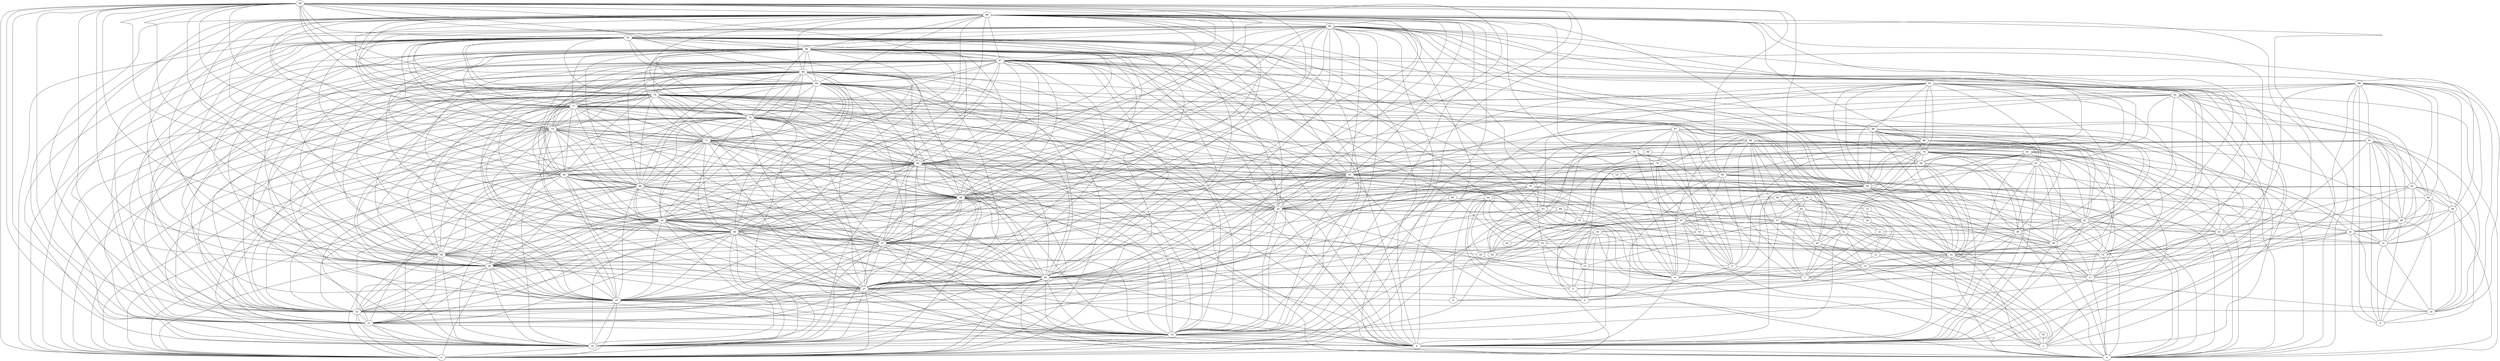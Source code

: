 digraph "sensornet-topology" {
label = "";
rankdir="BT";"0"->"10" [arrowhead = "both"] 
"0"->"15" [arrowhead = "both"] 
"0"->"21" [arrowhead = "both"] 
"0"->"23" [arrowhead = "both"] 
"0"->"25" [arrowhead = "both"] 
"0"->"27" [arrowhead = "both"] 
"0"->"28" [arrowhead = "both"] 
"0"->"30" [arrowhead = "both"] 
"0"->"36" [arrowhead = "both"] 
"0"->"40" [arrowhead = "both"] 
"0"->"42" [arrowhead = "both"] 
"0"->"46" [arrowhead = "both"] 
"0"->"49" [arrowhead = "both"] 
"0"->"60" [arrowhead = "both"] 
"0"->"65" [arrowhead = "both"] 
"0"->"67" [arrowhead = "both"] 
"0"->"71" [arrowhead = "both"] 
"0"->"73" [arrowhead = "both"] 
"0"->"75" [arrowhead = "both"] 
"0"->"77" [arrowhead = "both"] 
"0"->"78" [arrowhead = "both"] 
"0"->"79" [arrowhead = "both"] 
"0"->"80" [arrowhead = "both"] 
"0"->"86" [arrowhead = "both"] 
"0"->"90" [arrowhead = "both"] 
"0"->"92" [arrowhead = "both"] 
"0"->"93" [arrowhead = "both"] 
"0"->"96" [arrowhead = "both"] 
"0"->"99" [arrowhead = "both"] 
"1"->"7" [arrowhead = "both"] 
"1"->"12" [arrowhead = "both"] 
"1"->"13" [arrowhead = "both"] 
"1"->"15" [arrowhead = "both"] 
"1"->"33" [arrowhead = "both"] 
"1"->"44" [arrowhead = "both"] 
"1"->"50" [arrowhead = "both"] 
"1"->"57" [arrowhead = "both"] 
"1"->"62" [arrowhead = "both"] 
"1"->"63" [arrowhead = "both"] 
"1"->"80" [arrowhead = "both"] 
"1"->"86" [arrowhead = "both"] 
"1"->"94" [arrowhead = "both"] 
"2"->"3" [arrowhead = "both"] 
"2"->"14" [arrowhead = "both"] 
"2"->"17" [arrowhead = "both"] 
"2"->"19" [arrowhead = "both"] 
"2"->"28" [arrowhead = "both"] 
"2"->"53" [arrowhead = "both"] 
"2"->"55" [arrowhead = "both"] 
"2"->"64" [arrowhead = "both"] 
"2"->"69" [arrowhead = "both"] 
"3"->"7" [arrowhead = "both"] 
"3"->"14" [arrowhead = "both"] 
"3"->"29" [arrowhead = "both"] 
"3"->"47" [arrowhead = "both"] 
"3"->"52" [arrowhead = "both"] 
"3"->"64" [arrowhead = "both"] 
"3"->"68" [arrowhead = "both"] 
"4"->"5" [arrowhead = "both"] 
"4"->"11" [arrowhead = "both"] 
"4"->"19" [arrowhead = "both"] 
"4"->"24" [arrowhead = "both"] 
"4"->"28" [arrowhead = "both"] 
"4"->"32" [arrowhead = "both"] 
"4"->"38" [arrowhead = "both"] 
"4"->"39" [arrowhead = "both"] 
"4"->"42" [arrowhead = "both"] 
"4"->"43" [arrowhead = "both"] 
"4"->"45" [arrowhead = "both"] 
"4"->"46" [arrowhead = "both"] 
"4"->"53" [arrowhead = "both"] 
"4"->"55" [arrowhead = "both"] 
"4"->"59" [arrowhead = "both"] 
"4"->"61" [arrowhead = "both"] 
"4"->"65" [arrowhead = "both"] 
"4"->"69" [arrowhead = "both"] 
"4"->"72" [arrowhead = "both"] 
"4"->"74" [arrowhead = "both"] 
"4"->"78" [arrowhead = "both"] 
"4"->"82" [arrowhead = "both"] 
"4"->"88" [arrowhead = "both"] 
"4"->"89" [arrowhead = "both"] 
"4"->"93" [arrowhead = "both"] 
"4"->"95" [arrowhead = "both"] 
"4"->"96" [arrowhead = "both"] 
"5"->"6" [arrowhead = "both"] 
"5"->"11" [arrowhead = "both"] 
"5"->"15" [arrowhead = "both"] 
"5"->"24" [arrowhead = "both"] 
"5"->"25" [arrowhead = "both"] 
"5"->"27" [arrowhead = "both"] 
"5"->"28" [arrowhead = "both"] 
"5"->"37" [arrowhead = "both"] 
"5"->"38" [arrowhead = "both"] 
"5"->"39" [arrowhead = "both"] 
"5"->"40" [arrowhead = "both"] 
"5"->"42" [arrowhead = "both"] 
"5"->"43" [arrowhead = "both"] 
"5"->"45" [arrowhead = "both"] 
"5"->"46" [arrowhead = "both"] 
"5"->"54" [arrowhead = "both"] 
"5"->"56" [arrowhead = "both"] 
"5"->"61" [arrowhead = "both"] 
"5"->"65" [arrowhead = "both"] 
"5"->"71" [arrowhead = "both"] 
"5"->"74" [arrowhead = "both"] 
"5"->"75" [arrowhead = "both"] 
"5"->"77" [arrowhead = "both"] 
"5"->"78" [arrowhead = "both"] 
"5"->"87" [arrowhead = "both"] 
"5"->"90" [arrowhead = "both"] 
"5"->"92" [arrowhead = "both"] 
"5"->"93" [arrowhead = "both"] 
"5"->"95" [arrowhead = "both"] 
"5"->"96" [arrowhead = "both"] 
"5"->"98" [arrowhead = "both"] 
"6"->"13" [arrowhead = "both"] 
"6"->"18" [arrowhead = "both"] 
"6"->"24" [arrowhead = "both"] 
"6"->"39" [arrowhead = "both"] 
"6"->"46" [arrowhead = "both"] 
"6"->"47" [arrowhead = "both"] 
"6"->"55" [arrowhead = "both"] 
"6"->"68" [arrowhead = "both"] 
"6"->"73" [arrowhead = "both"] 
"6"->"74" [arrowhead = "both"] 
"6"->"78" [arrowhead = "both"] 
"6"->"87" [arrowhead = "both"] 
"6"->"89" [arrowhead = "both"] 
"6"->"92" [arrowhead = "both"] 
"6"->"96" [arrowhead = "both"] 
"7"->"12" [arrowhead = "both"] 
"7"->"13" [arrowhead = "both"] 
"7"->"14" [arrowhead = "both"] 
"7"->"22" [arrowhead = "both"] 
"7"->"42" [arrowhead = "both"] 
"7"->"44" [arrowhead = "both"] 
"7"->"51" [arrowhead = "both"] 
"7"->"53" [arrowhead = "both"] 
"7"->"62" [arrowhead = "both"] 
"7"->"63" [arrowhead = "both"] 
"7"->"83" [arrowhead = "both"] 
"7"->"94" [arrowhead = "both"] 
"8"->"20" [arrowhead = "both"] 
"8"->"24" [arrowhead = "both"] 
"8"->"27" [arrowhead = "both"] 
"8"->"57" [arrowhead = "both"] 
"8"->"70" [arrowhead = "both"] 
"9"->"16" [arrowhead = "both"] 
"9"->"31" [arrowhead = "both"] 
"9"->"41" [arrowhead = "both"] 
"9"->"48" [arrowhead = "both"] 
"9"->"66" [arrowhead = "both"] 
"9"->"81" [arrowhead = "both"] 
"9"->"91" [arrowhead = "both"] 
"9"->"98" [arrowhead = "both"] 
"10"->"15" [arrowhead = "both"] 
"10"->"21" [arrowhead = "both"] 
"10"->"23" [arrowhead = "both"] 
"10"->"25" [arrowhead = "both"] 
"10"->"27" [arrowhead = "both"] 
"10"->"28" [arrowhead = "both"] 
"10"->"30" [arrowhead = "both"] 
"10"->"36" [arrowhead = "both"] 
"10"->"37" [arrowhead = "both"] 
"10"->"40" [arrowhead = "both"] 
"10"->"42" [arrowhead = "both"] 
"10"->"46" [arrowhead = "both"] 
"10"->"49" [arrowhead = "both"] 
"10"->"55" [arrowhead = "both"] 
"10"->"65" [arrowhead = "both"] 
"10"->"71" [arrowhead = "both"] 
"10"->"73" [arrowhead = "both"] 
"10"->"75" [arrowhead = "both"] 
"10"->"76" [arrowhead = "both"] 
"10"->"77" [arrowhead = "both"] 
"10"->"78" [arrowhead = "both"] 
"10"->"80" [arrowhead = "both"] 
"10"->"84" [arrowhead = "both"] 
"10"->"86" [arrowhead = "both"] 
"10"->"87" [arrowhead = "both"] 
"10"->"90" [arrowhead = "both"] 
"10"->"92" [arrowhead = "both"] 
"10"->"94" [arrowhead = "both"] 
"10"->"96" [arrowhead = "both"] 
"10"->"99" [arrowhead = "both"] 
"11"->"17" [arrowhead = "both"] 
"11"->"24" [arrowhead = "both"] 
"11"->"38" [arrowhead = "both"] 
"11"->"39" [arrowhead = "both"] 
"11"->"43" [arrowhead = "both"] 
"11"->"45" [arrowhead = "both"] 
"11"->"54" [arrowhead = "both"] 
"11"->"55" [arrowhead = "both"] 
"11"->"74" [arrowhead = "both"] 
"11"->"81" [arrowhead = "both"] 
"11"->"88" [arrowhead = "both"] 
"11"->"89" [arrowhead = "both"] 
"11"->"93" [arrowhead = "both"] 
"11"->"95" [arrowhead = "both"] 
"12"->"29" [arrowhead = "both"] 
"12"->"44" [arrowhead = "both"] 
"12"->"51" [arrowhead = "both"] 
"12"->"57" [arrowhead = "both"] 
"12"->"60" [arrowhead = "both"] 
"12"->"86" [arrowhead = "both"] 
"12"->"94" [arrowhead = "both"] 
"13"->"24" [arrowhead = "both"] 
"13"->"32" [arrowhead = "both"] 
"13"->"41" [arrowhead = "both"] 
"13"->"44" [arrowhead = "both"] 
"13"->"51" [arrowhead = "both"] 
"13"->"56" [arrowhead = "both"] 
"13"->"57" [arrowhead = "both"] 
"13"->"82" [arrowhead = "both"] 
"13"->"94" [arrowhead = "both"] 
"14"->"20" [arrowhead = "both"] 
"14"->"52" [arrowhead = "both"] 
"14"->"53" [arrowhead = "both"] 
"14"->"57" [arrowhead = "both"] 
"14"->"80" [arrowhead = "both"] 
"14"->"89" [arrowhead = "both"] 
"15"->"21" [arrowhead = "both"] 
"15"->"23" [arrowhead = "both"] 
"15"->"25" [arrowhead = "both"] 
"15"->"26" [arrowhead = "both"] 
"15"->"27" [arrowhead = "both"] 
"15"->"28" [arrowhead = "both"] 
"15"->"30" [arrowhead = "both"] 
"15"->"36" [arrowhead = "both"] 
"15"->"37" [arrowhead = "both"] 
"15"->"40" [arrowhead = "both"] 
"15"->"41" [arrowhead = "both"] 
"15"->"42" [arrowhead = "both"] 
"15"->"45" [arrowhead = "both"] 
"15"->"46" [arrowhead = "both"] 
"15"->"49" [arrowhead = "both"] 
"15"->"51" [arrowhead = "both"] 
"15"->"55" [arrowhead = "both"] 
"15"->"60" [arrowhead = "both"] 
"15"->"71" [arrowhead = "both"] 
"15"->"73" [arrowhead = "both"] 
"15"->"75" [arrowhead = "both"] 
"15"->"77" [arrowhead = "both"] 
"15"->"78" [arrowhead = "both"] 
"15"->"80" [arrowhead = "both"] 
"15"->"86" [arrowhead = "both"] 
"15"->"87" [arrowhead = "both"] 
"15"->"90" [arrowhead = "both"] 
"15"->"92" [arrowhead = "both"] 
"15"->"95" [arrowhead = "both"] 
"15"->"96" [arrowhead = "both"] 
"15"->"99" [arrowhead = "both"] 
"16"->"24" [arrowhead = "both"] 
"16"->"25" [arrowhead = "both"] 
"16"->"31" [arrowhead = "both"] 
"16"->"41" [arrowhead = "both"] 
"16"->"48" [arrowhead = "both"] 
"16"->"59" [arrowhead = "both"] 
"16"->"81" [arrowhead = "both"] 
"16"->"90" [arrowhead = "both"] 
"16"->"91" [arrowhead = "both"] 
"16"->"98" [arrowhead = "both"] 
"17"->"26" [arrowhead = "both"] 
"17"->"33" [arrowhead = "both"] 
"17"->"47" [arrowhead = "both"] 
"17"->"69" [arrowhead = "both"] 
"17"->"76" [arrowhead = "both"] 
"17"->"83" [arrowhead = "both"] 
"17"->"91" [arrowhead = "both"] 
"17"->"97" [arrowhead = "both"] 
"18"->"56" [arrowhead = "both"] 
"18"->"87" [arrowhead = "both"] 
"19"->"37" [arrowhead = "both"] 
"19"->"41" [arrowhead = "both"] 
"19"->"47" [arrowhead = "both"] 
"19"->"52" [arrowhead = "both"] 
"19"->"54" [arrowhead = "both"] 
"19"->"56" [arrowhead = "both"] 
"19"->"87" [arrowhead = "both"] 
"19"->"91" [arrowhead = "both"] 
"19"->"95" [arrowhead = "both"] 
"19"->"96" [arrowhead = "both"] 
"19"->"97" [arrowhead = "both"] 
"20"->"44" [arrowhead = "both"] 
"20"->"49" [arrowhead = "both"] 
"20"->"58" [arrowhead = "both"] 
"20"->"64" [arrowhead = "both"] 
"21"->"23" [arrowhead = "both"] 
"21"->"27" [arrowhead = "both"] 
"21"->"28" [arrowhead = "both"] 
"21"->"30" [arrowhead = "both"] 
"21"->"36" [arrowhead = "both"] 
"21"->"40" [arrowhead = "both"] 
"21"->"42" [arrowhead = "both"] 
"21"->"46" [arrowhead = "both"] 
"21"->"49" [arrowhead = "both"] 
"21"->"53" [arrowhead = "both"] 
"21"->"60" [arrowhead = "both"] 
"21"->"65" [arrowhead = "both"] 
"21"->"73" [arrowhead = "both"] 
"21"->"77" [arrowhead = "both"] 
"21"->"78" [arrowhead = "both"] 
"21"->"80" [arrowhead = "both"] 
"21"->"86" [arrowhead = "both"] 
"21"->"90" [arrowhead = "both"] 
"21"->"92" [arrowhead = "both"] 
"21"->"95" [arrowhead = "both"] 
"21"->"96" [arrowhead = "both"] 
"21"->"99" [arrowhead = "both"] 
"22"->"29" [arrowhead = "both"] 
"22"->"48" [arrowhead = "both"] 
"22"->"79" [arrowhead = "both"] 
"23"->"25" [arrowhead = "both"] 
"23"->"27" [arrowhead = "both"] 
"23"->"28" [arrowhead = "both"] 
"23"->"30" [arrowhead = "both"] 
"23"->"36" [arrowhead = "both"] 
"23"->"37" [arrowhead = "both"] 
"23"->"40" [arrowhead = "both"] 
"23"->"42" [arrowhead = "both"] 
"23"->"46" [arrowhead = "both"] 
"23"->"49" [arrowhead = "both"] 
"23"->"60" [arrowhead = "both"] 
"23"->"65" [arrowhead = "both"] 
"23"->"67" [arrowhead = "both"] 
"23"->"70" [arrowhead = "both"] 
"23"->"71" [arrowhead = "both"] 
"23"->"75" [arrowhead = "both"] 
"23"->"77" [arrowhead = "both"] 
"23"->"78" [arrowhead = "both"] 
"23"->"80" [arrowhead = "both"] 
"23"->"86" [arrowhead = "both"] 
"23"->"87" [arrowhead = "both"] 
"23"->"90" [arrowhead = "both"] 
"23"->"92" [arrowhead = "both"] 
"23"->"96" [arrowhead = "both"] 
"23"->"99" [arrowhead = "both"] 
"24"->"31" [arrowhead = "both"] 
"24"->"35" [arrowhead = "both"] 
"24"->"38" [arrowhead = "both"] 
"24"->"39" [arrowhead = "both"] 
"24"->"43" [arrowhead = "both"] 
"24"->"45" [arrowhead = "both"] 
"24"->"54" [arrowhead = "both"] 
"24"->"55" [arrowhead = "both"] 
"24"->"56" [arrowhead = "both"] 
"24"->"58" [arrowhead = "both"] 
"24"->"61" [arrowhead = "both"] 
"24"->"88" [arrowhead = "both"] 
"24"->"89" [arrowhead = "both"] 
"24"->"93" [arrowhead = "both"] 
"24"->"95" [arrowhead = "both"] 
"25"->"27" [arrowhead = "both"] 
"25"->"28" [arrowhead = "both"] 
"25"->"30" [arrowhead = "both"] 
"25"->"36" [arrowhead = "both"] 
"25"->"37" [arrowhead = "both"] 
"25"->"40" [arrowhead = "both"] 
"25"->"42" [arrowhead = "both"] 
"25"->"45" [arrowhead = "both"] 
"25"->"46" [arrowhead = "both"] 
"25"->"49" [arrowhead = "both"] 
"25"->"55" [arrowhead = "both"] 
"25"->"60" [arrowhead = "both"] 
"25"->"65" [arrowhead = "both"] 
"25"->"66" [arrowhead = "both"] 
"25"->"73" [arrowhead = "both"] 
"25"->"77" [arrowhead = "both"] 
"25"->"78" [arrowhead = "both"] 
"25"->"80" [arrowhead = "both"] 
"25"->"86" [arrowhead = "both"] 
"25"->"87" [arrowhead = "both"] 
"25"->"90" [arrowhead = "both"] 
"25"->"92" [arrowhead = "both"] 
"25"->"95" [arrowhead = "both"] 
"25"->"96" [arrowhead = "both"] 
"25"->"99" [arrowhead = "both"] 
"26"->"33" [arrowhead = "both"] 
"26"->"37" [arrowhead = "both"] 
"26"->"47" [arrowhead = "both"] 
"26"->"67" [arrowhead = "both"] 
"26"->"83" [arrowhead = "both"] 
"26"->"91" [arrowhead = "both"] 
"26"->"97" [arrowhead = "both"] 
"27"->"28" [arrowhead = "both"] 
"27"->"30" [arrowhead = "both"] 
"27"->"32" [arrowhead = "both"] 
"27"->"36" [arrowhead = "both"] 
"27"->"37" [arrowhead = "both"] 
"27"->"40" [arrowhead = "both"] 
"27"->"42" [arrowhead = "both"] 
"27"->"45" [arrowhead = "both"] 
"27"->"46" [arrowhead = "both"] 
"27"->"49" [arrowhead = "both"] 
"27"->"55" [arrowhead = "both"] 
"27"->"60" [arrowhead = "both"] 
"27"->"61" [arrowhead = "both"] 
"27"->"65" [arrowhead = "both"] 
"27"->"71" [arrowhead = "both"] 
"27"->"73" [arrowhead = "both"] 
"27"->"75" [arrowhead = "both"] 
"27"->"78" [arrowhead = "both"] 
"27"->"80" [arrowhead = "both"] 
"27"->"82" [arrowhead = "both"] 
"27"->"86" [arrowhead = "both"] 
"27"->"87" [arrowhead = "both"] 
"27"->"90" [arrowhead = "both"] 
"27"->"92" [arrowhead = "both"] 
"27"->"95" [arrowhead = "both"] 
"27"->"96" [arrowhead = "both"] 
"27"->"99" [arrowhead = "both"] 
"28"->"30" [arrowhead = "both"] 
"28"->"36" [arrowhead = "both"] 
"28"->"37" [arrowhead = "both"] 
"28"->"40" [arrowhead = "both"] 
"28"->"42" [arrowhead = "both"] 
"28"->"45" [arrowhead = "both"] 
"28"->"46" [arrowhead = "both"] 
"28"->"47" [arrowhead = "both"] 
"28"->"49" [arrowhead = "both"] 
"28"->"52" [arrowhead = "both"] 
"28"->"54" [arrowhead = "both"] 
"28"->"55" [arrowhead = "both"] 
"28"->"60" [arrowhead = "both"] 
"28"->"65" [arrowhead = "both"] 
"28"->"71" [arrowhead = "both"] 
"28"->"73" [arrowhead = "both"] 
"28"->"75" [arrowhead = "both"] 
"28"->"77" [arrowhead = "both"] 
"28"->"80" [arrowhead = "both"] 
"28"->"81" [arrowhead = "both"] 
"28"->"86" [arrowhead = "both"] 
"28"->"87" [arrowhead = "both"] 
"28"->"90" [arrowhead = "both"] 
"28"->"92" [arrowhead = "both"] 
"28"->"95" [arrowhead = "both"] 
"28"->"96" [arrowhead = "both"] 
"28"->"99" [arrowhead = "both"] 
"29"->"62" [arrowhead = "both"] 
"29"->"72" [arrowhead = "both"] 
"29"->"74" [arrowhead = "both"] 
"30"->"36" [arrowhead = "both"] 
"30"->"37" [arrowhead = "both"] 
"30"->"40" [arrowhead = "both"] 
"30"->"42" [arrowhead = "both"] 
"30"->"46" [arrowhead = "both"] 
"30"->"47" [arrowhead = "both"] 
"30"->"49" [arrowhead = "both"] 
"30"->"60" [arrowhead = "both"] 
"30"->"65" [arrowhead = "both"] 
"30"->"71" [arrowhead = "both"] 
"30"->"73" [arrowhead = "both"] 
"30"->"74" [arrowhead = "both"] 
"30"->"75" [arrowhead = "both"] 
"30"->"77" [arrowhead = "both"] 
"30"->"78" [arrowhead = "both"] 
"30"->"85" [arrowhead = "both"] 
"30"->"86" [arrowhead = "both"] 
"30"->"87" [arrowhead = "both"] 
"30"->"90" [arrowhead = "both"] 
"30"->"92" [arrowhead = "both"] 
"30"->"96" [arrowhead = "both"] 
"30"->"99" [arrowhead = "both"] 
"31"->"32" [arrowhead = "both"] 
"31"->"41" [arrowhead = "both"] 
"31"->"43" [arrowhead = "both"] 
"31"->"48" [arrowhead = "both"] 
"31"->"59" [arrowhead = "both"] 
"31"->"66" [arrowhead = "both"] 
"31"->"82" [arrowhead = "both"] 
"31"->"91" [arrowhead = "both"] 
"31"->"94" [arrowhead = "both"] 
"31"->"98" [arrowhead = "both"] 
"32"->"43" [arrowhead = "both"] 
"32"->"47" [arrowhead = "both"] 
"32"->"48" [arrowhead = "both"] 
"32"->"54" [arrowhead = "both"] 
"32"->"63" [arrowhead = "both"] 
"32"->"77" [arrowhead = "both"] 
"32"->"81" [arrowhead = "both"] 
"32"->"98" [arrowhead = "both"] 
"33"->"43" [arrowhead = "both"] 
"33"->"47" [arrowhead = "both"] 
"33"->"67" [arrowhead = "both"] 
"33"->"76" [arrowhead = "both"] 
"33"->"97" [arrowhead = "both"] 
"34"->"35" [arrowhead = "both"] 
"34"->"39" [arrowhead = "both"] 
"34"->"85" [arrowhead = "both"] 
"35"->"71" [arrowhead = "both"] 
"35"->"84" [arrowhead = "both"] 
"35"->"88" [arrowhead = "both"] 
"36"->"37" [arrowhead = "both"] 
"36"->"40" [arrowhead = "both"] 
"36"->"42" [arrowhead = "both"] 
"36"->"46" [arrowhead = "both"] 
"36"->"49" [arrowhead = "both"] 
"36"->"60" [arrowhead = "both"] 
"36"->"65" [arrowhead = "both"] 
"36"->"71" [arrowhead = "both"] 
"36"->"73" [arrowhead = "both"] 
"36"->"75" [arrowhead = "both"] 
"36"->"77" [arrowhead = "both"] 
"36"->"78" [arrowhead = "both"] 
"36"->"80" [arrowhead = "both"] 
"36"->"87" [arrowhead = "both"] 
"36"->"90" [arrowhead = "both"] 
"36"->"92" [arrowhead = "both"] 
"36"->"96" [arrowhead = "both"] 
"36"->"99" [arrowhead = "both"] 
"37"->"40" [arrowhead = "both"] 
"37"->"42" [arrowhead = "both"] 
"37"->"45" [arrowhead = "both"] 
"37"->"46" [arrowhead = "both"] 
"37"->"49" [arrowhead = "both"] 
"37"->"55" [arrowhead = "both"] 
"37"->"60" [arrowhead = "both"] 
"37"->"65" [arrowhead = "both"] 
"37"->"69" [arrowhead = "both"] 
"37"->"73" [arrowhead = "both"] 
"37"->"75" [arrowhead = "both"] 
"37"->"77" [arrowhead = "both"] 
"37"->"78" [arrowhead = "both"] 
"37"->"80" [arrowhead = "both"] 
"37"->"86" [arrowhead = "both"] 
"37"->"90" [arrowhead = "both"] 
"37"->"92" [arrowhead = "both"] 
"37"->"95" [arrowhead = "both"] 
"37"->"96" [arrowhead = "both"] 
"37"->"99" [arrowhead = "both"] 
"38"->"39" [arrowhead = "both"] 
"38"->"43" [arrowhead = "both"] 
"38"->"46" [arrowhead = "both"] 
"38"->"47" [arrowhead = "both"] 
"38"->"54" [arrowhead = "both"] 
"38"->"55" [arrowhead = "both"] 
"38"->"61" [arrowhead = "both"] 
"38"->"74" [arrowhead = "both"] 
"38"->"89" [arrowhead = "both"] 
"38"->"93" [arrowhead = "both"] 
"39"->"43" [arrowhead = "both"] 
"39"->"54" [arrowhead = "both"] 
"39"->"56" [arrowhead = "both"] 
"39"->"61" [arrowhead = "both"] 
"39"->"69" [arrowhead = "both"] 
"39"->"74" [arrowhead = "both"] 
"39"->"88" [arrowhead = "both"] 
"39"->"93" [arrowhead = "both"] 
"40"->"42" [arrowhead = "both"] 
"40"->"45" [arrowhead = "both"] 
"40"->"46" [arrowhead = "both"] 
"40"->"49" [arrowhead = "both"] 
"40"->"55" [arrowhead = "both"] 
"40"->"60" [arrowhead = "both"] 
"40"->"65" [arrowhead = "both"] 
"40"->"71" [arrowhead = "both"] 
"40"->"73" [arrowhead = "both"] 
"40"->"75" [arrowhead = "both"] 
"40"->"77" [arrowhead = "both"] 
"40"->"78" [arrowhead = "both"] 
"40"->"80" [arrowhead = "both"] 
"40"->"86" [arrowhead = "both"] 
"40"->"87" [arrowhead = "both"] 
"40"->"92" [arrowhead = "both"] 
"40"->"95" [arrowhead = "both"] 
"40"->"96" [arrowhead = "both"] 
"40"->"98" [arrowhead = "both"] 
"40"->"99" [arrowhead = "both"] 
"41"->"48" [arrowhead = "both"] 
"41"->"59" [arrowhead = "both"] 
"41"->"63" [arrowhead = "both"] 
"41"->"65" [arrowhead = "both"] 
"41"->"66" [arrowhead = "both"] 
"41"->"69" [arrowhead = "both"] 
"41"->"81" [arrowhead = "both"] 
"41"->"98" [arrowhead = "both"] 
"42"->"45" [arrowhead = "both"] 
"42"->"46" [arrowhead = "both"] 
"42"->"49" [arrowhead = "both"] 
"42"->"54" [arrowhead = "both"] 
"42"->"55" [arrowhead = "both"] 
"42"->"60" [arrowhead = "both"] 
"42"->"65" [arrowhead = "both"] 
"42"->"71" [arrowhead = "both"] 
"42"->"73" [arrowhead = "both"] 
"42"->"75" [arrowhead = "both"] 
"42"->"77" [arrowhead = "both"] 
"42"->"78" [arrowhead = "both"] 
"42"->"80" [arrowhead = "both"] 
"42"->"86" [arrowhead = "both"] 
"42"->"87" [arrowhead = "both"] 
"42"->"90" [arrowhead = "both"] 
"42"->"95" [arrowhead = "both"] 
"42"->"96" [arrowhead = "both"] 
"42"->"99" [arrowhead = "both"] 
"43"->"45" [arrowhead = "both"] 
"43"->"54" [arrowhead = "both"] 
"43"->"55" [arrowhead = "both"] 
"43"->"61" [arrowhead = "both"] 
"43"->"74" [arrowhead = "both"] 
"43"->"82" [arrowhead = "both"] 
"43"->"88" [arrowhead = "both"] 
"43"->"89" [arrowhead = "both"] 
"43"->"95" [arrowhead = "both"] 
"43"->"97" [arrowhead = "both"] 
"44"->"51" [arrowhead = "both"] 
"44"->"57" [arrowhead = "both"] 
"44"->"62" [arrowhead = "both"] 
"44"->"63" [arrowhead = "both"] 
"44"->"70" [arrowhead = "both"] 
"44"->"80" [arrowhead = "both"] 
"44"->"99" [arrowhead = "both"] 
"45"->"46" [arrowhead = "both"] 
"45"->"54" [arrowhead = "both"] 
"45"->"55" [arrowhead = "both"] 
"45"->"61" [arrowhead = "both"] 
"45"->"64" [arrowhead = "both"] 
"45"->"65" [arrowhead = "both"] 
"45"->"74" [arrowhead = "both"] 
"45"->"75" [arrowhead = "both"] 
"45"->"77" [arrowhead = "both"] 
"45"->"78" [arrowhead = "both"] 
"45"->"87" [arrowhead = "both"] 
"45"->"90" [arrowhead = "both"] 
"45"->"92" [arrowhead = "both"] 
"45"->"93" [arrowhead = "both"] 
"45"->"96" [arrowhead = "both"] 
"46"->"49" [arrowhead = "both"] 
"46"->"54" [arrowhead = "both"] 
"46"->"55" [arrowhead = "both"] 
"46"->"56" [arrowhead = "both"] 
"46"->"60" [arrowhead = "both"] 
"46"->"65" [arrowhead = "both"] 
"46"->"71" [arrowhead = "both"] 
"46"->"73" [arrowhead = "both"] 
"46"->"75" [arrowhead = "both"] 
"46"->"77" [arrowhead = "both"] 
"46"->"78" [arrowhead = "both"] 
"46"->"80" [arrowhead = "both"] 
"46"->"86" [arrowhead = "both"] 
"46"->"87" [arrowhead = "both"] 
"46"->"88" [arrowhead = "both"] 
"46"->"90" [arrowhead = "both"] 
"46"->"92" [arrowhead = "both"] 
"46"->"95" [arrowhead = "both"] 
"46"->"99" [arrowhead = "both"] 
"47"->"67" [arrowhead = "both"] 
"47"->"69" [arrowhead = "both"] 
"47"->"76" [arrowhead = "both"] 
"47"->"79" [arrowhead = "both"] 
"47"->"83" [arrowhead = "both"] 
"48"->"59" [arrowhead = "both"] 
"48"->"60" [arrowhead = "both"] 
"48"->"66" [arrowhead = "both"] 
"48"->"71" [arrowhead = "both"] 
"48"->"81" [arrowhead = "both"] 
"48"->"82" [arrowhead = "both"] 
"48"->"91" [arrowhead = "both"] 
"49"->"60" [arrowhead = "both"] 
"49"->"65" [arrowhead = "both"] 
"49"->"71" [arrowhead = "both"] 
"49"->"73" [arrowhead = "both"] 
"49"->"75" [arrowhead = "both"] 
"49"->"77" [arrowhead = "both"] 
"49"->"78" [arrowhead = "both"] 
"49"->"80" [arrowhead = "both"] 
"49"->"83" [arrowhead = "both"] 
"49"->"86" [arrowhead = "both"] 
"49"->"87" [arrowhead = "both"] 
"49"->"90" [arrowhead = "both"] 
"49"->"92" [arrowhead = "both"] 
"49"->"96" [arrowhead = "both"] 
"50"->"51" [arrowhead = "both"] 
"51"->"57" [arrowhead = "both"] 
"51"->"62" [arrowhead = "both"] 
"51"->"63" [arrowhead = "both"] 
"51"->"65" [arrowhead = "both"] 
"51"->"94" [arrowhead = "both"] 
"52"->"53" [arrowhead = "both"] 
"52"->"64" [arrowhead = "both"] 
"52"->"69" [arrowhead = "both"] 
"52"->"78" [arrowhead = "both"] 
"52"->"95" [arrowhead = "both"] 
"53"->"54" [arrowhead = "both"] 
"53"->"57" [arrowhead = "both"] 
"53"->"64" [arrowhead = "both"] 
"54"->"55" [arrowhead = "both"] 
"54"->"61" [arrowhead = "both"] 
"54"->"69" [arrowhead = "both"] 
"54"->"74" [arrowhead = "both"] 
"54"->"78" [arrowhead = "both"] 
"54"->"82" [arrowhead = "both"] 
"54"->"88" [arrowhead = "both"] 
"54"->"89" [arrowhead = "both"] 
"54"->"92" [arrowhead = "both"] 
"54"->"93" [arrowhead = "both"] 
"54"->"95" [arrowhead = "both"] 
"54"->"96" [arrowhead = "both"] 
"55"->"56" [arrowhead = "both"] 
"55"->"61" [arrowhead = "both"] 
"55"->"65" [arrowhead = "both"] 
"55"->"74" [arrowhead = "both"] 
"55"->"75" [arrowhead = "both"] 
"55"->"77" [arrowhead = "both"] 
"55"->"78" [arrowhead = "both"] 
"55"->"87" [arrowhead = "both"] 
"55"->"88" [arrowhead = "both"] 
"55"->"90" [arrowhead = "both"] 
"55"->"92" [arrowhead = "both"] 
"55"->"93" [arrowhead = "both"] 
"55"->"95" [arrowhead = "both"] 
"55"->"96" [arrowhead = "both"] 
"56"->"63" [arrowhead = "both"] 
"56"->"68" [arrowhead = "both"] 
"56"->"74" [arrowhead = "both"] 
"56"->"86" [arrowhead = "both"] 
"56"->"89" [arrowhead = "both"] 
"56"->"96" [arrowhead = "both"] 
"57"->"62" [arrowhead = "both"] 
"57"->"63" [arrowhead = "both"] 
"57"->"64" [arrowhead = "both"] 
"57"->"84" [arrowhead = "both"] 
"57"->"94" [arrowhead = "both"] 
"58"->"70" [arrowhead = "both"] 
"58"->"74" [arrowhead = "both"] 
"58"->"81" [arrowhead = "both"] 
"59"->"66" [arrowhead = "both"] 
"59"->"81" [arrowhead = "both"] 
"59"->"90" [arrowhead = "both"] 
"59"->"91" [arrowhead = "both"] 
"59"->"98" [arrowhead = "both"] 
"60"->"65" [arrowhead = "both"] 
"60"->"71" [arrowhead = "both"] 
"60"->"73" [arrowhead = "both"] 
"60"->"75" [arrowhead = "both"] 
"60"->"76" [arrowhead = "both"] 
"60"->"77" [arrowhead = "both"] 
"60"->"78" [arrowhead = "both"] 
"60"->"80" [arrowhead = "both"] 
"60"->"86" [arrowhead = "both"] 
"60"->"87" [arrowhead = "both"] 
"60"->"90" [arrowhead = "both"] 
"60"->"92" [arrowhead = "both"] 
"60"->"96" [arrowhead = "both"] 
"60"->"99" [arrowhead = "both"] 
"61"->"74" [arrowhead = "both"] 
"61"->"88" [arrowhead = "both"] 
"61"->"89" [arrowhead = "both"] 
"61"->"93" [arrowhead = "both"] 
"61"->"95" [arrowhead = "both"] 
"62"->"78" [arrowhead = "both"] 
"62"->"79" [arrowhead = "both"] 
"62"->"94" [arrowhead = "both"] 
"63"->"71" [arrowhead = "both"] 
"63"->"82" [arrowhead = "both"] 
"63"->"91" [arrowhead = "both"] 
"63"->"94" [arrowhead = "both"] 
"64"->"70" [arrowhead = "both"] 
"64"->"90" [arrowhead = "both"] 
"65"->"71" [arrowhead = "both"] 
"65"->"73" [arrowhead = "both"] 
"65"->"75" [arrowhead = "both"] 
"65"->"77" [arrowhead = "both"] 
"65"->"78" [arrowhead = "both"] 
"65"->"80" [arrowhead = "both"] 
"65"->"86" [arrowhead = "both"] 
"65"->"87" [arrowhead = "both"] 
"65"->"90" [arrowhead = "both"] 
"65"->"91" [arrowhead = "both"] 
"65"->"92" [arrowhead = "both"] 
"65"->"95" [arrowhead = "both"] 
"65"->"96" [arrowhead = "both"] 
"65"->"99" [arrowhead = "both"] 
"66"->"75" [arrowhead = "both"] 
"66"->"81" [arrowhead = "both"] 
"66"->"91" [arrowhead = "both"] 
"66"->"98" [arrowhead = "both"] 
"67"->"70" [arrowhead = "both"] 
"67"->"76" [arrowhead = "both"] 
"67"->"83" [arrowhead = "both"] 
"67"->"97" [arrowhead = "both"] 
"68"->"96" [arrowhead = "both"] 
"69"->"87" [arrowhead = "both"] 
"69"->"89" [arrowhead = "both"] 
"69"->"91" [arrowhead = "both"] 
"69"->"97" [arrowhead = "both"] 
"69"->"99" [arrowhead = "both"] 
"70"->"87" [arrowhead = "both"] 
"70"->"94" [arrowhead = "both"] 
"71"->"73" [arrowhead = "both"] 
"71"->"77" [arrowhead = "both"] 
"71"->"78" [arrowhead = "both"] 
"71"->"80" [arrowhead = "both"] 
"71"->"86" [arrowhead = "both"] 
"71"->"90" [arrowhead = "both"] 
"71"->"92" [arrowhead = "both"] 
"71"->"96" [arrowhead = "both"] 
"71"->"99" [arrowhead = "both"] 
"72"->"79" [arrowhead = "both"] 
"73"->"75" [arrowhead = "both"] 
"73"->"77" [arrowhead = "both"] 
"73"->"78" [arrowhead = "both"] 
"73"->"80" [arrowhead = "both"] 
"73"->"86" [arrowhead = "both"] 
"73"->"87" [arrowhead = "both"] 
"73"->"90" [arrowhead = "both"] 
"73"->"92" [arrowhead = "both"] 
"73"->"96" [arrowhead = "both"] 
"73"->"99" [arrowhead = "both"] 
"74"->"88" [arrowhead = "both"] 
"74"->"89" [arrowhead = "both"] 
"74"->"93" [arrowhead = "both"] 
"74"->"95" [arrowhead = "both"] 
"75"->"77" [arrowhead = "both"] 
"75"->"78" [arrowhead = "both"] 
"75"->"80" [arrowhead = "both"] 
"75"->"86" [arrowhead = "both"] 
"75"->"87" [arrowhead = "both"] 
"75"->"90" [arrowhead = "both"] 
"75"->"92" [arrowhead = "both"] 
"75"->"95" [arrowhead = "both"] 
"75"->"96" [arrowhead = "both"] 
"75"->"98" [arrowhead = "both"] 
"75"->"99" [arrowhead = "both"] 
"76"->"83" [arrowhead = "both"] 
"76"->"94" [arrowhead = "both"] 
"76"->"97" [arrowhead = "both"] 
"77"->"78" [arrowhead = "both"] 
"77"->"80" [arrowhead = "both"] 
"77"->"82" [arrowhead = "both"] 
"77"->"86" [arrowhead = "both"] 
"77"->"87" [arrowhead = "both"] 
"77"->"90" [arrowhead = "both"] 
"77"->"92" [arrowhead = "both"] 
"77"->"95" [arrowhead = "both"] 
"77"->"96" [arrowhead = "both"] 
"77"->"99" [arrowhead = "both"] 
"78"->"80" [arrowhead = "both"] 
"78"->"86" [arrowhead = "both"] 
"78"->"87" [arrowhead = "both"] 
"78"->"90" [arrowhead = "both"] 
"78"->"92" [arrowhead = "both"] 
"78"->"95" [arrowhead = "both"] 
"78"->"96" [arrowhead = "both"] 
"78"->"99" [arrowhead = "both"] 
"80"->"86" [arrowhead = "both"] 
"80"->"87" [arrowhead = "both"] 
"80"->"90" [arrowhead = "both"] 
"80"->"92" [arrowhead = "both"] 
"80"->"96" [arrowhead = "both"] 
"80"->"99" [arrowhead = "both"] 
"81"->"82" [arrowhead = "both"] 
"81"->"91" [arrowhead = "both"] 
"81"->"98" [arrowhead = "both"] 
"82"->"93" [arrowhead = "both"] 
"82"->"98" [arrowhead = "both"] 
"83"->"97" [arrowhead = "both"] 
"84"->"85" [arrowhead = "both"] 
"85"->"87" [arrowhead = "both"] 
"86"->"87" [arrowhead = "both"] 
"86"->"90" [arrowhead = "both"] 
"86"->"92" [arrowhead = "both"] 
"86"->"96" [arrowhead = "both"] 
"86"->"99" [arrowhead = "both"] 
"87"->"90" [arrowhead = "both"] 
"87"->"92" [arrowhead = "both"] 
"87"->"95" [arrowhead = "both"] 
"87"->"96" [arrowhead = "both"] 
"87"->"99" [arrowhead = "both"] 
"88"->"89" [arrowhead = "both"] 
"88"->"93" [arrowhead = "both"] 
"88"->"96" [arrowhead = "both"] 
"89"->"90" [arrowhead = "both"] 
"89"->"93" [arrowhead = "both"] 
"90"->"92" [arrowhead = "both"] 
"90"->"95" [arrowhead = "both"] 
"90"->"96" [arrowhead = "both"] 
"90"->"99" [arrowhead = "both"] 
"91"->"98" [arrowhead = "both"] 
"92"->"95" [arrowhead = "both"] 
"92"->"96" [arrowhead = "both"] 
"92"->"99" [arrowhead = "both"] 
"93"->"95" [arrowhead = "both"] 
"94"->"97" [arrowhead = "both"] 
"95"->"96" [arrowhead = "both"] 
"96"->"99" [arrowhead = "both"] 
}